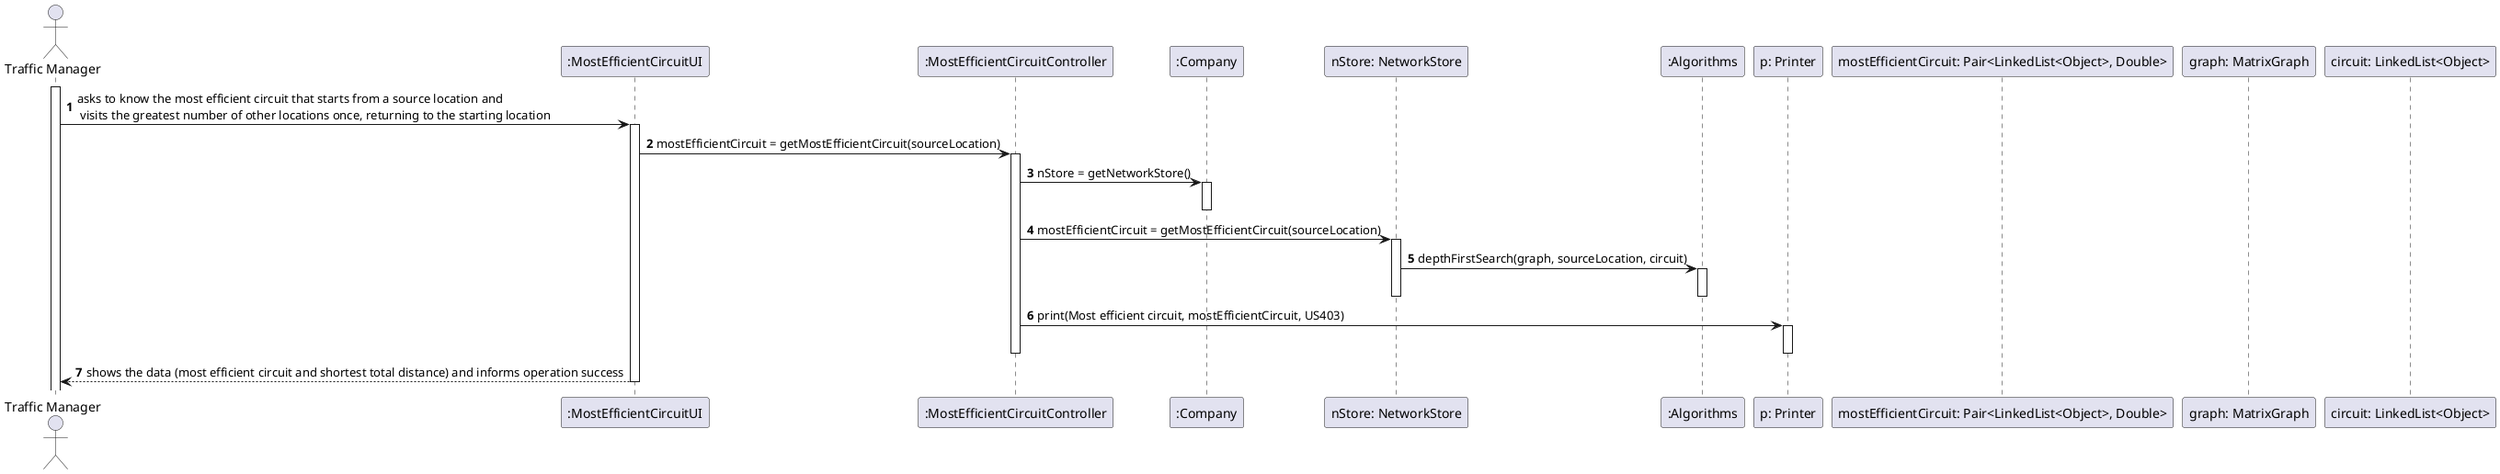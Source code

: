@startuml
'https://plantuml.com/sequence-diagram

autonumber

actor "Traffic Manager" as TM
participant ":MostEfficientCircuitUI" as MECUI
participant ":MostEfficientCircuitController" as MECC
participant ":Company" as COMP
participant "nStore: NetworkStore" as NS
participant ":Algorithms" as A
participant "p: Printer" as P

participant "mostEfficientCircuit: Pair<LinkedList<Object>, Double>"
participant "graph: MatrixGraph"
participant "circuit: LinkedList<Object>"


activate TM
TM -> MECUI: asks to know the most efficient circuit that starts from a source location and\n visits the greatest number of other locations once, returning to the starting location
activate MECUI
MECUI -> MECC: mostEfficientCircuit = getMostEfficientCircuit(sourceLocation)
activate MECC
MECC -> COMP : nStore = getNetworkStore()
activate COMP
deactivate COMP
MECC -> NS : mostEfficientCircuit = getMostEfficientCircuit(sourceLocation)
activate NS
NS -> A : depthFirstSearch(graph, sourceLocation, circuit)
activate A
deactivate A
deactivate NS
MECC -> P : print(Most efficient circuit, mostEfficientCircuit, US403)
activate P
deactivate P
deactivate MECC
MECUI --> TM : shows the data (most efficient circuit and shortest total distance) and informs operation success
deactivate MECUI
@enduml